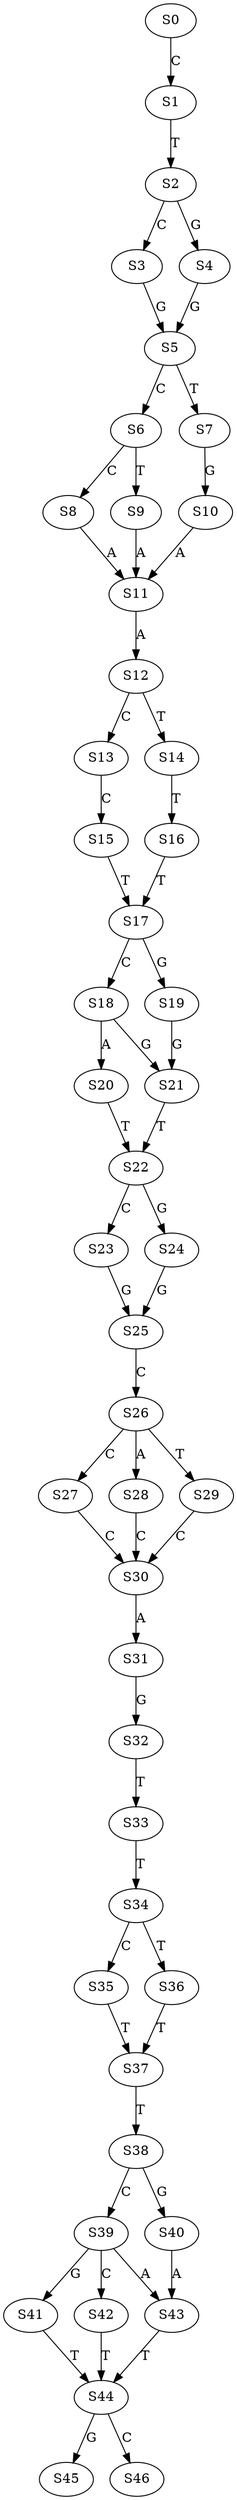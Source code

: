 strict digraph  {
	S0 -> S1 [ label = C ];
	S1 -> S2 [ label = T ];
	S2 -> S3 [ label = C ];
	S2 -> S4 [ label = G ];
	S3 -> S5 [ label = G ];
	S4 -> S5 [ label = G ];
	S5 -> S6 [ label = C ];
	S5 -> S7 [ label = T ];
	S6 -> S8 [ label = C ];
	S6 -> S9 [ label = T ];
	S7 -> S10 [ label = G ];
	S8 -> S11 [ label = A ];
	S9 -> S11 [ label = A ];
	S10 -> S11 [ label = A ];
	S11 -> S12 [ label = A ];
	S12 -> S13 [ label = C ];
	S12 -> S14 [ label = T ];
	S13 -> S15 [ label = C ];
	S14 -> S16 [ label = T ];
	S15 -> S17 [ label = T ];
	S16 -> S17 [ label = T ];
	S17 -> S18 [ label = C ];
	S17 -> S19 [ label = G ];
	S18 -> S20 [ label = A ];
	S18 -> S21 [ label = G ];
	S19 -> S21 [ label = G ];
	S20 -> S22 [ label = T ];
	S21 -> S22 [ label = T ];
	S22 -> S23 [ label = C ];
	S22 -> S24 [ label = G ];
	S23 -> S25 [ label = G ];
	S24 -> S25 [ label = G ];
	S25 -> S26 [ label = C ];
	S26 -> S27 [ label = C ];
	S26 -> S28 [ label = A ];
	S26 -> S29 [ label = T ];
	S27 -> S30 [ label = C ];
	S28 -> S30 [ label = C ];
	S29 -> S30 [ label = C ];
	S30 -> S31 [ label = A ];
	S31 -> S32 [ label = G ];
	S32 -> S33 [ label = T ];
	S33 -> S34 [ label = T ];
	S34 -> S35 [ label = C ];
	S34 -> S36 [ label = T ];
	S35 -> S37 [ label = T ];
	S36 -> S37 [ label = T ];
	S37 -> S38 [ label = T ];
	S38 -> S39 [ label = C ];
	S38 -> S40 [ label = G ];
	S39 -> S41 [ label = G ];
	S39 -> S42 [ label = C ];
	S39 -> S43 [ label = A ];
	S40 -> S43 [ label = A ];
	S41 -> S44 [ label = T ];
	S42 -> S44 [ label = T ];
	S43 -> S44 [ label = T ];
	S44 -> S45 [ label = G ];
	S44 -> S46 [ label = C ];
}
